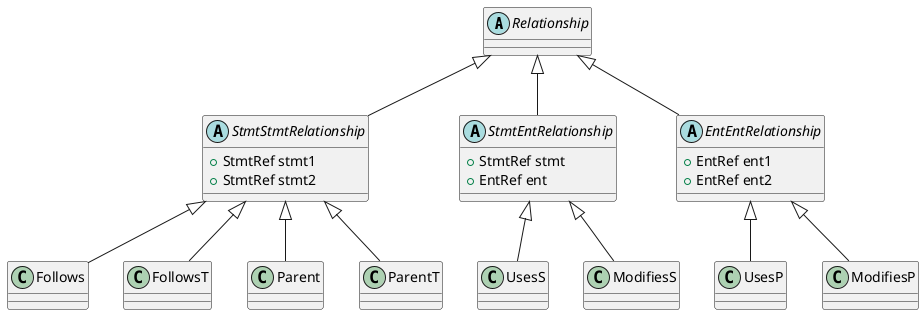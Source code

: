 @startuml qps_relationship
abstract class Relationship
abstract class StmtStmtRelationship {
    +StmtRef stmt1
    +StmtRef stmt2
}
abstract class StmtEntRelationship {
    +StmtRef stmt
    +EntRef ent
}
abstract class EntEntRelationship {
    +EntRef ent1
    +EntRef ent2
}

Relationship <|-- StmtStmtRelationship
Relationship <|-- StmtEntRelationship
Relationship <|-- EntEntRelationship

StmtStmtRelationship <|-- Follows
StmtStmtRelationship <|-- FollowsT
StmtStmtRelationship <|-- Parent
StmtStmtRelationship <|-- ParentT
StmtEntRelationship <|-- UsesS
StmtEntRelationship <|-- ModifiesS
EntEntRelationship <|-- UsesP
EntEntRelationship <|-- ModifiesP


@enduml
